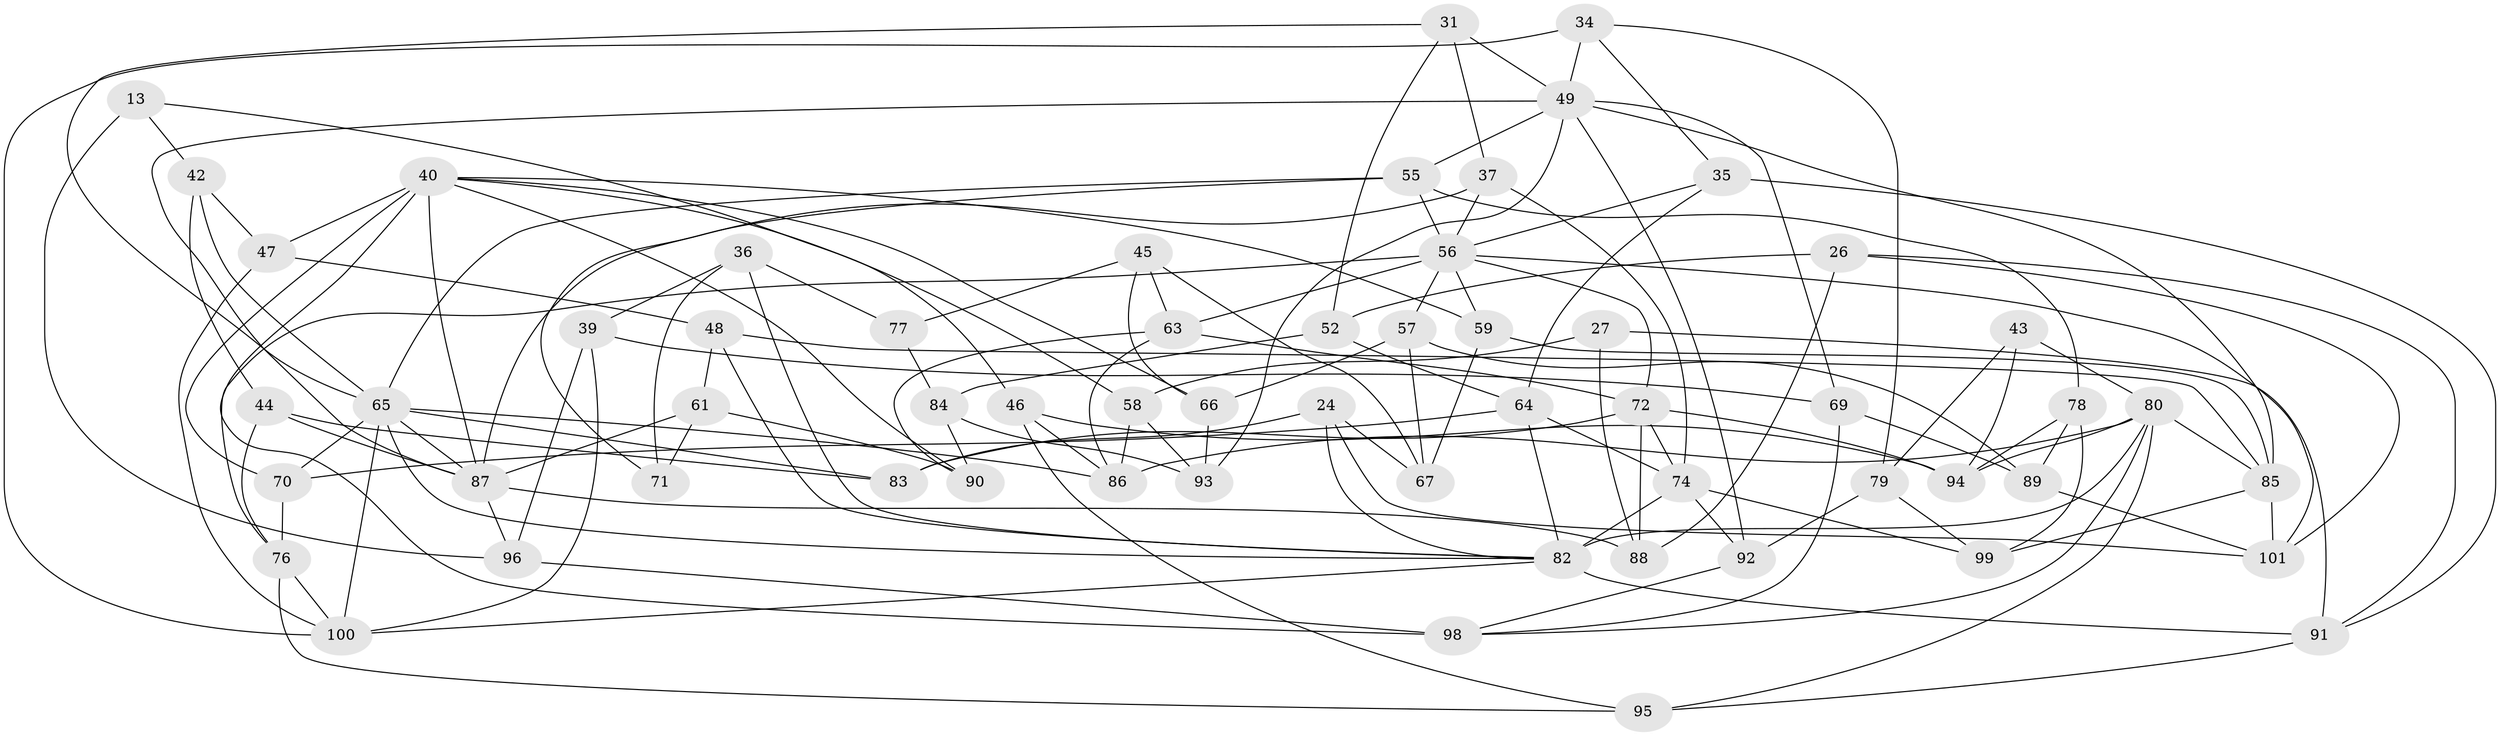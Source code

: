 // original degree distribution, {4: 1.0}
// Generated by graph-tools (version 1.1) at 2025/03/03/04/25 22:03:22]
// undirected, 60 vertices, 141 edges
graph export_dot {
graph [start="1"]
  node [color=gray90,style=filled];
  13;
  24;
  26;
  27;
  31;
  34;
  35;
  36 [super="+15"];
  37;
  39;
  40 [super="+8+14"];
  42;
  43;
  44;
  45;
  46;
  47;
  48;
  49 [super="+25"];
  52;
  55 [super="+38"];
  56 [super="+17+22+19"];
  57;
  58 [super="+21"];
  59;
  61;
  63 [super="+30"];
  64 [super="+1"];
  65 [super="+4+28+60"];
  66;
  67;
  69;
  70 [super="+6"];
  71;
  72 [super="+2+11"];
  74 [super="+50"];
  76 [super="+73"];
  77;
  78;
  79;
  80 [super="+10+51+53"];
  82 [super="+18+23+68"];
  83 [super="+7"];
  84;
  85 [super="+81"];
  86 [super="+62"];
  87 [super="+33"];
  88;
  89;
  90;
  91 [super="+75"];
  92;
  93;
  94 [super="+29"];
  95;
  96 [super="+9"];
  98 [super="+54"];
  99;
  100 [super="+20"];
  101 [super="+97"];
  13 -- 46;
  13 -- 96 [weight=2];
  13 -- 42;
  24 -- 83;
  24 -- 101;
  24 -- 67;
  24 -- 82;
  26 -- 52;
  26 -- 88;
  26 -- 91;
  26 -- 101;
  27 -- 58 [weight=2];
  27 -- 88;
  27 -- 91;
  31 -- 49;
  31 -- 37;
  31 -- 65;
  31 -- 52;
  34 -- 79;
  34 -- 100;
  34 -- 35;
  34 -- 49;
  35 -- 64;
  35 -- 56;
  35 -- 91;
  36 -- 82;
  36 -- 77 [weight=2];
  36 -- 71 [weight=2];
  36 -- 39;
  37 -- 74;
  37 -- 87;
  37 -- 56;
  39 -- 96;
  39 -- 69;
  39 -- 100;
  40 -- 47;
  40 -- 66;
  40 -- 98;
  40 -- 59;
  40 -- 87;
  40 -- 58;
  40 -- 90;
  40 -- 70;
  42 -- 44;
  42 -- 47;
  42 -- 65;
  43 -- 79;
  43 -- 94 [weight=2];
  43 -- 80;
  44 -- 76;
  44 -- 83;
  44 -- 87;
  45 -- 67;
  45 -- 66;
  45 -- 77;
  45 -- 63;
  46 -- 95;
  46 -- 94;
  46 -- 86;
  47 -- 48;
  47 -- 100;
  48 -- 82;
  48 -- 61;
  48 -- 85;
  49 -- 92;
  49 -- 85;
  49 -- 69;
  49 -- 87;
  49 -- 55;
  49 -- 93;
  52 -- 84;
  52 -- 64;
  55 -- 71;
  55 -- 56 [weight=2];
  55 -- 65;
  55 -- 78;
  56 -- 101;
  56 -- 72;
  56 -- 57;
  56 -- 59;
  56 -- 76;
  56 -- 63;
  57 -- 67;
  57 -- 66;
  57 -- 89;
  58 -- 86 [weight=2];
  58 -- 93;
  59 -- 67;
  59 -- 85;
  61 -- 90;
  61 -- 71;
  61 -- 87;
  63 -- 90;
  63 -- 72 [weight=2];
  63 -- 86;
  64 -- 70 [weight=2];
  64 -- 82;
  64 -- 74;
  65 -- 86;
  65 -- 83 [weight=2];
  65 -- 100;
  65 -- 87;
  65 -- 70;
  65 -- 82;
  66 -- 93;
  69 -- 89;
  69 -- 98;
  70 -- 76 [weight=2];
  72 -- 94;
  72 -- 88;
  72 -- 83 [weight=2];
  72 -- 74;
  74 -- 92;
  74 -- 82 [weight=3];
  74 -- 99;
  76 -- 95;
  76 -- 100;
  77 -- 84;
  78 -- 94;
  78 -- 99;
  78 -- 89;
  79 -- 92;
  79 -- 99;
  80 -- 95;
  80 -- 98;
  80 -- 85 [weight=2];
  80 -- 86;
  80 -- 94;
  80 -- 82 [weight=3];
  82 -- 91 [weight=2];
  82 -- 100;
  84 -- 93;
  84 -- 90;
  85 -- 99;
  85 -- 101 [weight=2];
  87 -- 88;
  87 -- 96;
  89 -- 101;
  91 -- 95;
  92 -- 98;
  96 -- 98 [weight=2];
}
